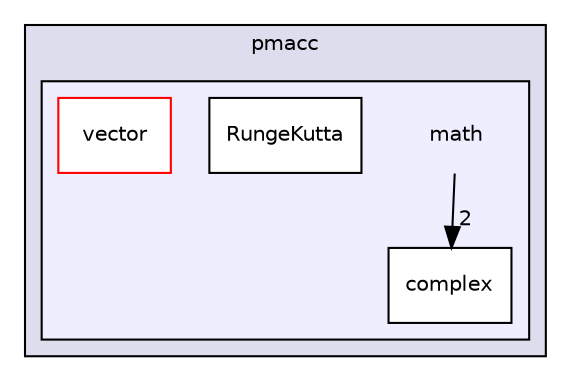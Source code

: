 digraph "/tmp/tmp.I3T9wAlo9k/picongpu/include/pmacc/math" {
  compound=true
  node [ fontsize="10", fontname="Helvetica"];
  edge [ labelfontsize="10", labelfontname="Helvetica"];
  subgraph clusterdir_25029e4ec4a63cd3494f9c7166d3b243 {
    graph [ bgcolor="#ddddee", pencolor="black", label="pmacc" fontname="Helvetica", fontsize="10", URL="dir_25029e4ec4a63cd3494f9c7166d3b243.html"]
  subgraph clusterdir_6a6e56c42084123cbdcb22b3aefb0573 {
    graph [ bgcolor="#eeeeff", pencolor="black", label="" URL="dir_6a6e56c42084123cbdcb22b3aefb0573.html"];
    dir_6a6e56c42084123cbdcb22b3aefb0573 [shape=plaintext label="math"];
    dir_585a2c4db57723d1ed41810fdf196f20 [shape=box label="complex" color="black" fillcolor="white" style="filled" URL="dir_585a2c4db57723d1ed41810fdf196f20.html"];
    dir_6d264dcb7ff31695947ba9ab14ff8e20 [shape=box label="RungeKutta" color="black" fillcolor="white" style="filled" URL="dir_6d264dcb7ff31695947ba9ab14ff8e20.html"];
    dir_7d0e348bd4d9256fca1feb965a729276 [shape=box label="vector" color="red" fillcolor="white" style="filled" URL="dir_7d0e348bd4d9256fca1feb965a729276.html"];
  }
  }
  dir_6a6e56c42084123cbdcb22b3aefb0573->dir_585a2c4db57723d1ed41810fdf196f20 [headlabel="2", labeldistance=1.5 headhref="dir_000097_000112.html"];
}
